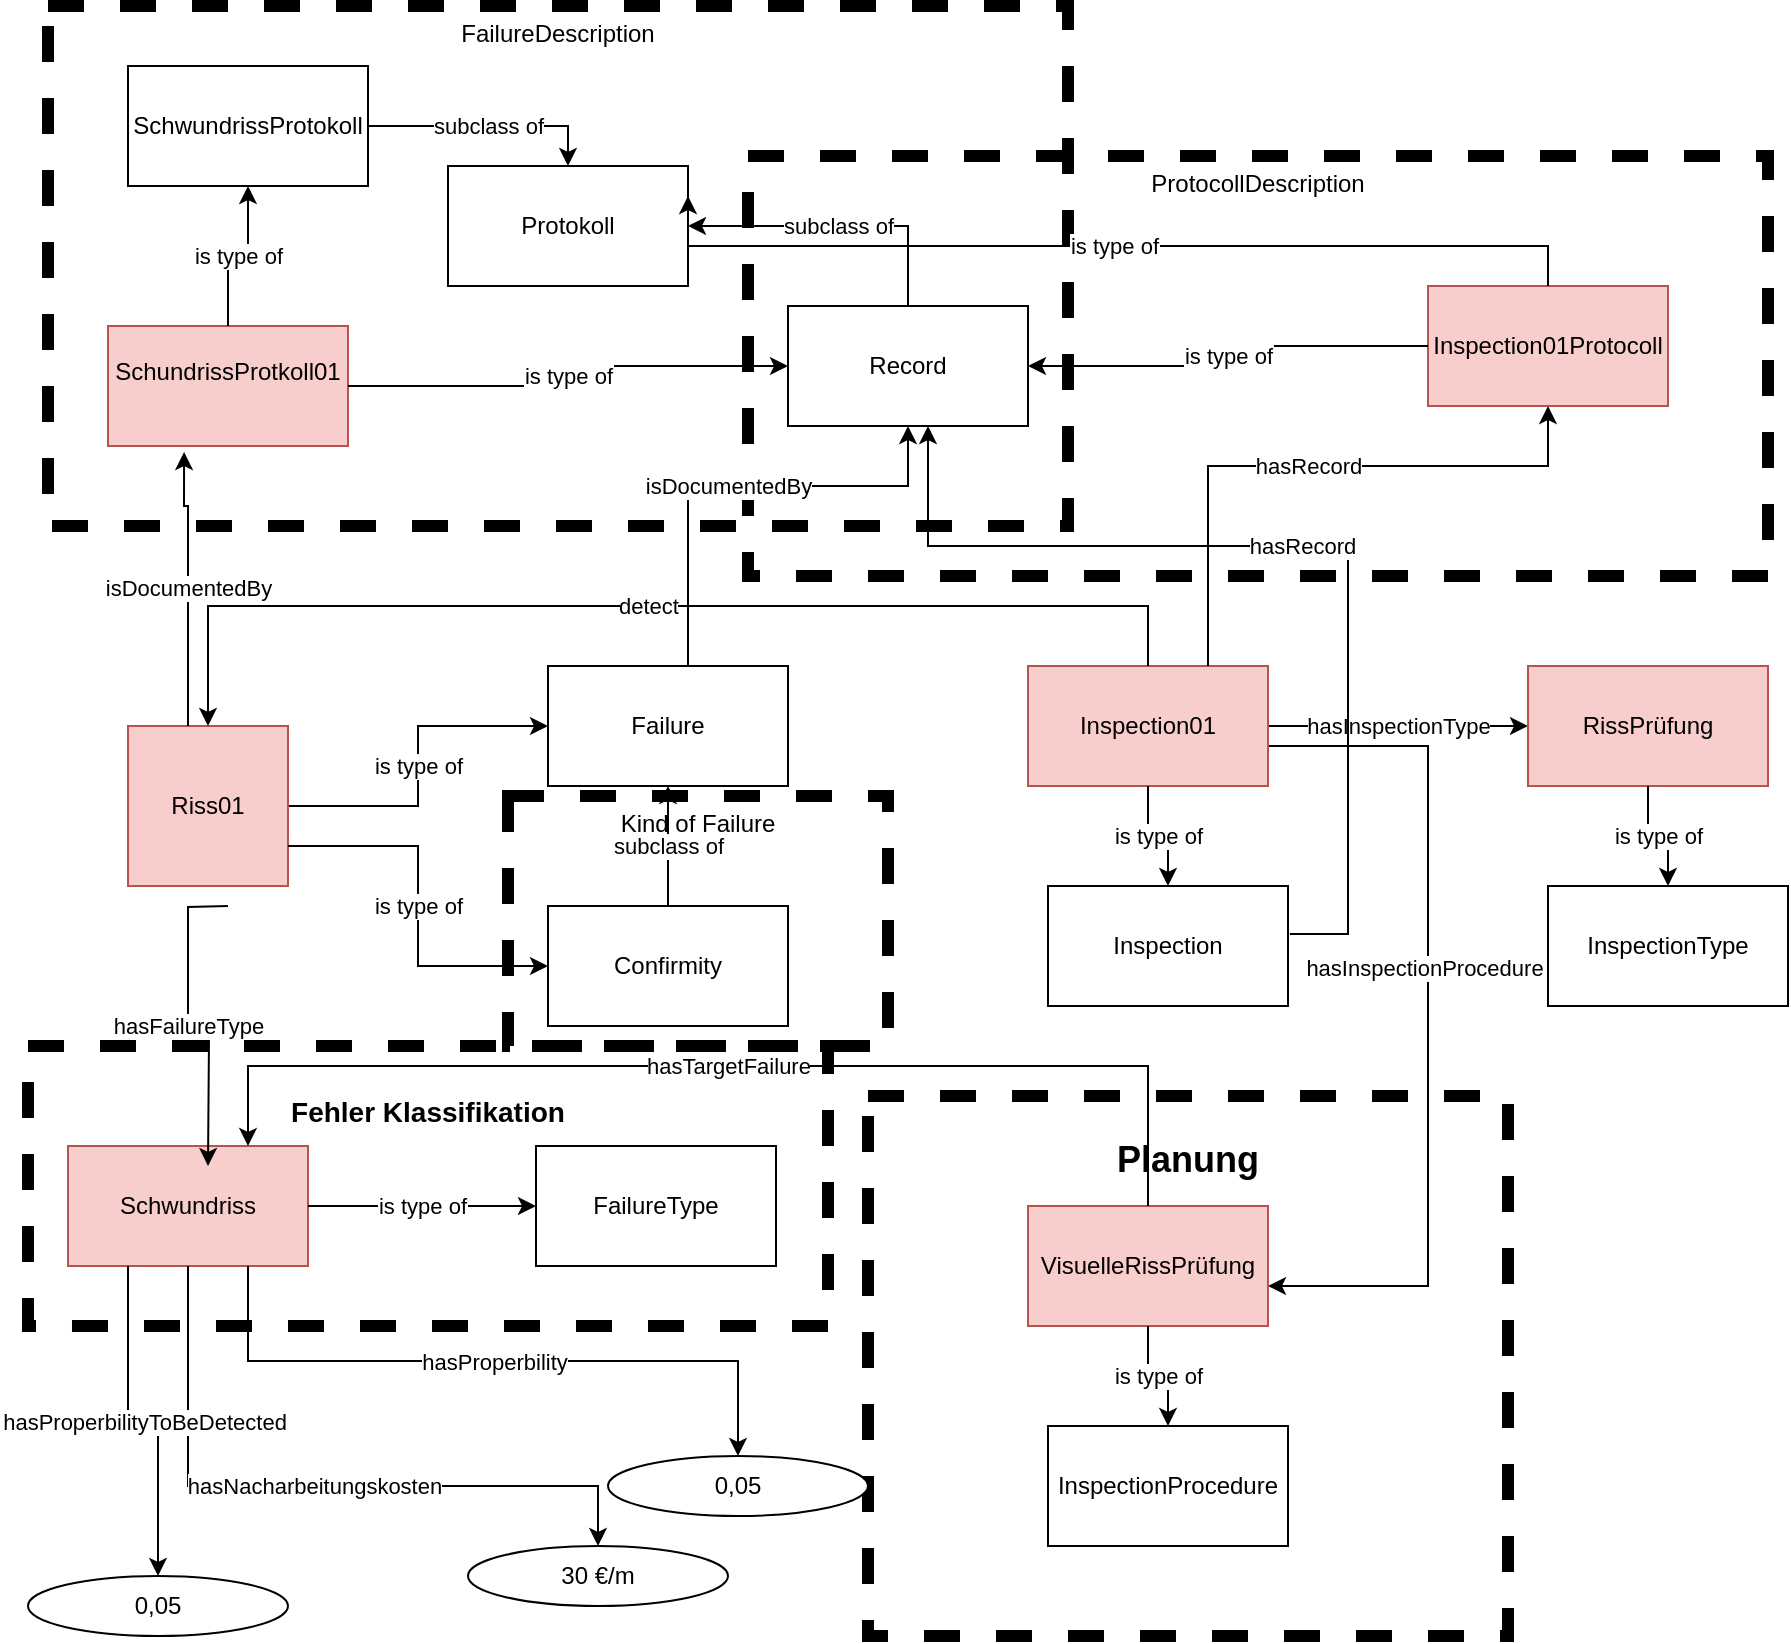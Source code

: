 <mxfile version="20.4.0" type="github">
  <diagram id="3wBXSge-cAHv2GRjSBxU" name="Seite-1">
    <mxGraphModel dx="1038" dy="1705" grid="1" gridSize="10" guides="1" tooltips="1" connect="1" arrows="1" fold="1" page="1" pageScale="1" pageWidth="827" pageHeight="1169" math="0" shadow="0">
      <root>
        <mxCell id="0" />
        <mxCell id="1" parent="0" />
        <mxCell id="Tn2vft9ix7Atuxw_kMJM-29" value="Kind of Failure" style="rounded=0;whiteSpace=wrap;html=1;glass=0;strokeWidth=6;dashed=1;perimeterSpacing=6;gradientColor=none;fillColor=none;verticalAlign=top;" parent="1" vertex="1">
          <mxGeometry x="280" y="165" width="190" height="125" as="geometry" />
        </mxCell>
        <mxCell id="Tn2vft9ix7Atuxw_kMJM-40" value="ProtocollDescription" style="rounded=0;whiteSpace=wrap;html=1;glass=0;strokeWidth=6;dashed=1;perimeterSpacing=6;gradientColor=none;fillColor=none;verticalAlign=top;" parent="1" vertex="1">
          <mxGeometry x="400" y="-155" width="510" height="210" as="geometry" />
        </mxCell>
        <mxCell id="Tn2vft9ix7Atuxw_kMJM-27" value="&lt;h2&gt;&lt;font style=&quot;font-size: 14px; line-height: 1.3;&quot;&gt;Fehler Klassifikation&lt;/font&gt;&lt;/h2&gt;" style="rounded=0;whiteSpace=wrap;html=1;glass=0;strokeWidth=6;dashed=1;perimeterSpacing=6;gradientColor=none;fillColor=none;verticalAlign=top;" parent="1" vertex="1">
          <mxGeometry x="40" y="290" width="400" height="140" as="geometry" />
        </mxCell>
        <mxCell id="Tn2vft9ix7Atuxw_kMJM-28" value="&lt;h2&gt;Planung&lt;/h2&gt;" style="rounded=0;whiteSpace=wrap;html=1;glass=0;strokeWidth=6;dashed=1;perimeterSpacing=6;gradientColor=none;fillColor=none;verticalAlign=top;" parent="1" vertex="1">
          <mxGeometry x="460" y="315" width="320" height="270" as="geometry" />
        </mxCell>
        <mxCell id="Tn2vft9ix7Atuxw_kMJM-2" value="is type of" style="edgeStyle=orthogonalEdgeStyle;rounded=0;orthogonalLoop=1;jettySize=auto;html=1;" parent="1" source="Tn2vft9ix7Atuxw_kMJM-1" target="Tn2vft9ix7Atuxw_kMJM-7" edge="1">
          <mxGeometry relative="1" as="geometry">
            <mxPoint x="360" y="140" as="targetPoint" />
          </mxGeometry>
        </mxCell>
        <mxCell id="Tn2vft9ix7Atuxw_kMJM-1" value="&lt;div&gt;Riss01&lt;/div&gt;" style="whiteSpace=wrap;html=1;aspect=fixed;flipH=0;flipV=1;fillColor=#f8cecc;strokeColor=#b85450;" parent="1" vertex="1">
          <mxGeometry x="90" y="130" width="80" height="80" as="geometry" />
        </mxCell>
        <mxCell id="Tn2vft9ix7Atuxw_kMJM-10" value="subclass of" style="edgeStyle=orthogonalEdgeStyle;rounded=0;orthogonalLoop=1;jettySize=auto;html=1;entryX=0.5;entryY=1;entryDx=0;entryDy=0;exitX=0.5;exitY=0;exitDx=0;exitDy=0;" parent="1" source="Tn2vft9ix7Atuxw_kMJM-9" target="Tn2vft9ix7Atuxw_kMJM-7" edge="1">
          <mxGeometry relative="1" as="geometry">
            <mxPoint x="420" y="180" as="sourcePoint" />
          </mxGeometry>
        </mxCell>
        <mxCell id="Tn2vft9ix7Atuxw_kMJM-7" value="Failure" style="rounded=0;whiteSpace=wrap;html=1;" parent="1" vertex="1">
          <mxGeometry x="300" y="100" width="120" height="60" as="geometry" />
        </mxCell>
        <mxCell id="Tn2vft9ix7Atuxw_kMJM-8" value="is type of" style="edgeStyle=orthogonalEdgeStyle;rounded=0;orthogonalLoop=1;jettySize=auto;html=1;exitX=1;exitY=0.75;exitDx=0;exitDy=0;entryX=0;entryY=0.5;entryDx=0;entryDy=0;" parent="1" source="Tn2vft9ix7Atuxw_kMJM-1" target="Tn2vft9ix7Atuxw_kMJM-9" edge="1">
          <mxGeometry relative="1" as="geometry">
            <mxPoint x="460" y="220" as="targetPoint" />
            <mxPoint x="240" y="150" as="sourcePoint" />
          </mxGeometry>
        </mxCell>
        <mxCell id="Tn2vft9ix7Atuxw_kMJM-9" value="Confirmity" style="rounded=0;whiteSpace=wrap;html=1;" parent="1" vertex="1">
          <mxGeometry x="300" y="220" width="120" height="60" as="geometry" />
        </mxCell>
        <mxCell id="Tn2vft9ix7Atuxw_kMJM-11" value="hasInspectionType" style="edgeStyle=orthogonalEdgeStyle;rounded=0;orthogonalLoop=1;jettySize=auto;html=1;exitX=1;exitY=0.5;exitDx=0;exitDy=0;entryX=0;entryY=0.5;entryDx=0;entryDy=0;" parent="1" source="Tn2vft9ix7Atuxw_kMJM-15" edge="1" target="mzHPEcnl7w1M8_bxEh7E-2">
          <mxGeometry relative="1" as="geometry">
            <mxPoint x="120" y="340" as="targetPoint" />
            <mxPoint x="140" y="340" as="sourcePoint" />
            <Array as="points">
              <mxPoint x="720" y="130" />
              <mxPoint x="720" y="130" />
            </Array>
          </mxGeometry>
        </mxCell>
        <mxCell id="Tn2vft9ix7Atuxw_kMJM-12" value="Schwundriss" style="rounded=0;whiteSpace=wrap;html=1;fillColor=#f8cecc;strokeColor=#b85450;" parent="1" vertex="1">
          <mxGeometry x="60" y="340" width="120" height="60" as="geometry" />
        </mxCell>
        <mxCell id="Tn2vft9ix7Atuxw_kMJM-13" value="is type of" style="edgeStyle=orthogonalEdgeStyle;rounded=0;orthogonalLoop=1;jettySize=auto;html=1;exitX=1;exitY=0.5;exitDx=0;exitDy=0;entryX=0;entryY=0.5;entryDx=0;entryDy=0;" parent="1" source="Tn2vft9ix7Atuxw_kMJM-12" target="Tn2vft9ix7Atuxw_kMJM-14" edge="1">
          <mxGeometry relative="1" as="geometry">
            <mxPoint x="500" y="370" as="targetPoint" />
            <mxPoint x="200" y="340" as="sourcePoint" />
          </mxGeometry>
        </mxCell>
        <mxCell id="Tn2vft9ix7Atuxw_kMJM-14" value="FailureType" style="rounded=0;whiteSpace=wrap;html=1;" parent="1" vertex="1">
          <mxGeometry x="294" y="340" width="120" height="60" as="geometry" />
        </mxCell>
        <mxCell id="mzHPEcnl7w1M8_bxEh7E-5" style="edgeStyle=orthogonalEdgeStyle;rounded=0;orthogonalLoop=1;jettySize=auto;html=1;" edge="1" parent="1">
          <mxGeometry relative="1" as="geometry">
            <mxPoint x="660" y="140" as="sourcePoint" />
            <mxPoint x="660" y="410" as="targetPoint" />
            <Array as="points">
              <mxPoint x="740" y="140" />
              <mxPoint x="740" y="410" />
            </Array>
          </mxGeometry>
        </mxCell>
        <mxCell id="mzHPEcnl7w1M8_bxEh7E-6" value="&lt;div&gt;hasInspectionProcedure&lt;/div&gt;" style="edgeLabel;html=1;align=center;verticalAlign=middle;resizable=0;points=[];" vertex="1" connectable="0" parent="mzHPEcnl7w1M8_bxEh7E-5">
          <mxGeometry x="-0.112" y="-2" relative="1" as="geometry">
            <mxPoint as="offset" />
          </mxGeometry>
        </mxCell>
        <mxCell id="Tn2vft9ix7Atuxw_kMJM-15" value="Inspection01" style="rounded=0;whiteSpace=wrap;html=1;fillColor=#f8cecc;strokeColor=#b85450;" parent="1" vertex="1">
          <mxGeometry x="540" y="100" width="120" height="60" as="geometry" />
        </mxCell>
        <mxCell id="Tn2vft9ix7Atuxw_kMJM-16" value="&lt;div&gt;detect&lt;/div&gt;" style="edgeStyle=orthogonalEdgeStyle;rounded=0;orthogonalLoop=1;jettySize=auto;html=1;exitX=0.5;exitY=0;exitDx=0;exitDy=0;" parent="1" source="Tn2vft9ix7Atuxw_kMJM-15" edge="1">
          <mxGeometry relative="1" as="geometry">
            <mxPoint x="130" y="130" as="targetPoint" />
            <mxPoint x="130" y="220" as="sourcePoint" />
            <Array as="points">
              <mxPoint x="600" y="70" />
              <mxPoint x="130" y="70" />
            </Array>
          </mxGeometry>
        </mxCell>
        <mxCell id="Tn2vft9ix7Atuxw_kMJM-17" value="Inspection" style="rounded=0;whiteSpace=wrap;html=1;" parent="1" vertex="1">
          <mxGeometry x="550" y="210" width="120" height="60" as="geometry" />
        </mxCell>
        <mxCell id="Tn2vft9ix7Atuxw_kMJM-18" value="is type of" style="edgeStyle=orthogonalEdgeStyle;rounded=0;orthogonalLoop=1;jettySize=auto;html=1;entryX=0.5;entryY=0;entryDx=0;entryDy=0;exitX=0.5;exitY=1;exitDx=0;exitDy=0;" parent="1" source="Tn2vft9ix7Atuxw_kMJM-15" target="Tn2vft9ix7Atuxw_kMJM-17" edge="1">
          <mxGeometry relative="1" as="geometry">
            <mxPoint x="310" y="140" as="targetPoint" />
            <mxPoint x="170" y="180" as="sourcePoint" />
          </mxGeometry>
        </mxCell>
        <mxCell id="Tn2vft9ix7Atuxw_kMJM-21" value="VisuelleRissPrüfung" style="rounded=0;whiteSpace=wrap;html=1;fillColor=#f8cecc;strokeColor=#b85450;" parent="1" vertex="1">
          <mxGeometry x="540" y="370" width="120" height="60" as="geometry" />
        </mxCell>
        <mxCell id="Tn2vft9ix7Atuxw_kMJM-22" value="hasTargetFailure" style="edgeStyle=orthogonalEdgeStyle;rounded=0;orthogonalLoop=1;jettySize=auto;html=1;exitX=0.5;exitY=0;exitDx=0;exitDy=0;" parent="1" source="Tn2vft9ix7Atuxw_kMJM-21" edge="1">
          <mxGeometry relative="1" as="geometry">
            <mxPoint x="150" y="340" as="targetPoint" />
            <mxPoint x="130" y="490" as="sourcePoint" />
            <Array as="points">
              <mxPoint x="600" y="300" />
              <mxPoint x="150" y="300" />
              <mxPoint x="150" y="340" />
            </Array>
          </mxGeometry>
        </mxCell>
        <mxCell id="Tn2vft9ix7Atuxw_kMJM-23" value="InspectionProcedure" style="rounded=0;whiteSpace=wrap;html=1;" parent="1" vertex="1">
          <mxGeometry x="550" y="480" width="120" height="60" as="geometry" />
        </mxCell>
        <mxCell id="Tn2vft9ix7Atuxw_kMJM-24" value="is type of" style="edgeStyle=orthogonalEdgeStyle;rounded=0;orthogonalLoop=1;jettySize=auto;html=1;entryX=0.5;entryY=0;entryDx=0;entryDy=0;exitX=0.5;exitY=1;exitDx=0;exitDy=0;" parent="1" source="Tn2vft9ix7Atuxw_kMJM-21" target="Tn2vft9ix7Atuxw_kMJM-23" edge="1">
          <mxGeometry relative="1" as="geometry">
            <mxPoint x="310" y="410" as="targetPoint" />
            <mxPoint x="170" y="450" as="sourcePoint" />
          </mxGeometry>
        </mxCell>
        <mxCell id="Tn2vft9ix7Atuxw_kMJM-25" value="&lt;div&gt;0,05&lt;/div&gt;" style="ellipse;whiteSpace=wrap;html=1;" parent="1" vertex="1">
          <mxGeometry x="330" y="495" width="130" height="30" as="geometry" />
        </mxCell>
        <mxCell id="Tn2vft9ix7Atuxw_kMJM-26" value="hasProperbility" style="edgeStyle=orthogonalEdgeStyle;rounded=0;orthogonalLoop=1;jettySize=auto;html=1;exitX=0.75;exitY=1;exitDx=0;exitDy=0;entryX=0.5;entryY=0;entryDx=0;entryDy=0;" parent="1" source="Tn2vft9ix7Atuxw_kMJM-12" target="Tn2vft9ix7Atuxw_kMJM-25" edge="1">
          <mxGeometry relative="1" as="geometry">
            <mxPoint x="304" y="380" as="targetPoint" />
            <mxPoint x="190" y="380" as="sourcePoint" />
          </mxGeometry>
        </mxCell>
        <mxCell id="Tn2vft9ix7Atuxw_kMJM-30" value="FailureDescription" style="rounded=0;whiteSpace=wrap;html=1;glass=0;strokeWidth=6;dashed=1;perimeterSpacing=6;gradientColor=none;fillColor=none;verticalAlign=top;" parent="1" vertex="1">
          <mxGeometry x="50" y="-230" width="510" height="260" as="geometry" />
        </mxCell>
        <mxCell id="Tn2vft9ix7Atuxw_kMJM-31" value="Record" style="rounded=0;whiteSpace=wrap;html=1;" parent="1" vertex="1">
          <mxGeometry x="420" y="-80" width="120" height="60" as="geometry" />
        </mxCell>
        <mxCell id="Tn2vft9ix7Atuxw_kMJM-32" value="&lt;div&gt;SchundrissProtkoll01&lt;/div&gt;&lt;div&gt;&lt;br&gt;&lt;/div&gt;" style="rounded=0;whiteSpace=wrap;html=1;fillColor=#f8cecc;strokeColor=#b85450;" parent="1" vertex="1">
          <mxGeometry x="80" y="-70" width="120" height="60" as="geometry" />
        </mxCell>
        <mxCell id="Tn2vft9ix7Atuxw_kMJM-33" value="is type of" style="edgeStyle=orthogonalEdgeStyle;rounded=0;orthogonalLoop=1;jettySize=auto;html=1;exitX=1;exitY=0.5;exitDx=0;exitDy=0;entryX=0;entryY=0.5;entryDx=0;entryDy=0;" parent="1" source="Tn2vft9ix7Atuxw_kMJM-32" target="Tn2vft9ix7Atuxw_kMJM-31" edge="1">
          <mxGeometry relative="1" as="geometry">
            <mxPoint x="370" y="-70" as="targetPoint" />
            <mxPoint x="230" y="-30" as="sourcePoint" />
          </mxGeometry>
        </mxCell>
        <mxCell id="Tn2vft9ix7Atuxw_kMJM-34" value="isDocumentedBy" style="edgeStyle=orthogonalEdgeStyle;rounded=0;orthogonalLoop=1;jettySize=auto;html=1;exitX=0.5;exitY=0;exitDx=0;exitDy=0;entryX=0.5;entryY=1;entryDx=0;entryDy=0;" parent="1" source="Tn2vft9ix7Atuxw_kMJM-7" target="Tn2vft9ix7Atuxw_kMJM-31" edge="1">
          <mxGeometry relative="1" as="geometry">
            <mxPoint x="140" y="140" as="targetPoint" />
            <mxPoint x="610" y="110" as="sourcePoint" />
            <Array as="points">
              <mxPoint x="370" y="100" />
              <mxPoint x="370" y="10" />
              <mxPoint x="480" y="10" />
            </Array>
          </mxGeometry>
        </mxCell>
        <mxCell id="Tn2vft9ix7Atuxw_kMJM-35" value="hasRecord" style="edgeStyle=orthogonalEdgeStyle;rounded=0;orthogonalLoop=1;jettySize=auto;html=1;exitX=1.008;exitY=0.4;exitDx=0;exitDy=0;exitPerimeter=0;" parent="1" source="Tn2vft9ix7Atuxw_kMJM-17" target="Tn2vft9ix7Atuxw_kMJM-31" edge="1">
          <mxGeometry relative="1" as="geometry">
            <mxPoint x="490" y="-10" as="targetPoint" />
            <mxPoint x="370" y="110" as="sourcePoint" />
            <Array as="points">
              <mxPoint x="700" y="234" />
              <mxPoint x="700" y="40" />
              <mxPoint x="490" y="40" />
            </Array>
          </mxGeometry>
        </mxCell>
        <mxCell id="Tn2vft9ix7Atuxw_kMJM-36" value="Protokoll" style="rounded=0;whiteSpace=wrap;html=1;" parent="1" vertex="1">
          <mxGeometry x="250" y="-150" width="120" height="60" as="geometry" />
        </mxCell>
        <mxCell id="Tn2vft9ix7Atuxw_kMJM-37" value="is type of" style="edgeStyle=orthogonalEdgeStyle;rounded=0;orthogonalLoop=1;jettySize=auto;html=1;exitX=0.5;exitY=0;exitDx=0;exitDy=0;entryX=0.5;entryY=1;entryDx=0;entryDy=0;" parent="1" source="Tn2vft9ix7Atuxw_kMJM-32" target="Tn2vft9ix7Atuxw_kMJM-51" edge="1">
          <mxGeometry relative="1" as="geometry">
            <mxPoint x="200" y="-140" as="targetPoint" />
            <mxPoint x="30" y="-110" as="sourcePoint" />
          </mxGeometry>
        </mxCell>
        <mxCell id="Tn2vft9ix7Atuxw_kMJM-38" value="subclass of" style="edgeStyle=orthogonalEdgeStyle;rounded=0;orthogonalLoop=1;jettySize=auto;html=1;entryX=1;entryY=0.5;entryDx=0;entryDy=0;exitX=0.5;exitY=0;exitDx=0;exitDy=0;" parent="1" source="Tn2vft9ix7Atuxw_kMJM-31" target="Tn2vft9ix7Atuxw_kMJM-36" edge="1">
          <mxGeometry relative="1" as="geometry">
            <mxPoint x="370" y="230" as="sourcePoint" />
            <mxPoint x="370" y="170" as="targetPoint" />
            <Array as="points">
              <mxPoint x="480" y="-120" />
            </Array>
          </mxGeometry>
        </mxCell>
        <mxCell id="Tn2vft9ix7Atuxw_kMJM-39" value="isDocumentedBy" style="edgeStyle=orthogonalEdgeStyle;rounded=0;orthogonalLoop=1;jettySize=auto;html=1;exitX=0.5;exitY=0;exitDx=0;exitDy=0;entryX=0.317;entryY=1.05;entryDx=0;entryDy=0;entryPerimeter=0;" parent="1" target="Tn2vft9ix7Atuxw_kMJM-32" edge="1">
          <mxGeometry relative="1" as="geometry">
            <mxPoint x="120" y="-20" as="targetPoint" />
            <mxPoint x="120" y="130" as="sourcePoint" />
            <Array as="points">
              <mxPoint x="120" y="20" />
              <mxPoint x="118" y="20" />
            </Array>
          </mxGeometry>
        </mxCell>
        <mxCell id="Tn2vft9ix7Atuxw_kMJM-41" value="Inspection01Protocoll" style="rounded=0;whiteSpace=wrap;html=1;fillColor=#f8cecc;strokeColor=#b85450;" parent="1" vertex="1">
          <mxGeometry x="740" y="-90" width="120" height="60" as="geometry" />
        </mxCell>
        <mxCell id="Tn2vft9ix7Atuxw_kMJM-43" value="hasRecord" style="edgeStyle=orthogonalEdgeStyle;rounded=0;orthogonalLoop=1;jettySize=auto;html=1;exitX=0.75;exitY=0;exitDx=0;exitDy=0;entryX=0.5;entryY=1;entryDx=0;entryDy=0;" parent="1" source="Tn2vft9ix7Atuxw_kMJM-15" target="Tn2vft9ix7Atuxw_kMJM-41" edge="1">
          <mxGeometry relative="1" as="geometry">
            <mxPoint x="500" y="-10" as="targetPoint" />
            <mxPoint x="680.96" y="244" as="sourcePoint" />
            <Array as="points">
              <mxPoint x="630" />
              <mxPoint x="800" />
            </Array>
          </mxGeometry>
        </mxCell>
        <mxCell id="Tn2vft9ix7Atuxw_kMJM-44" value="is type of" style="edgeStyle=orthogonalEdgeStyle;rounded=0;orthogonalLoop=1;jettySize=auto;html=1;exitX=0.5;exitY=0;exitDx=0;exitDy=0;entryX=1;entryY=0.25;entryDx=0;entryDy=0;" parent="1" source="Tn2vft9ix7Atuxw_kMJM-41" target="Tn2vft9ix7Atuxw_kMJM-36" edge="1">
          <mxGeometry relative="1" as="geometry">
            <mxPoint x="260" y="-110" as="targetPoint" />
            <mxPoint x="150" y="-60" as="sourcePoint" />
            <Array as="points">
              <mxPoint x="800" y="-110" />
              <mxPoint x="370" y="-110" />
            </Array>
          </mxGeometry>
        </mxCell>
        <mxCell id="Tn2vft9ix7Atuxw_kMJM-45" value="30 €/m" style="ellipse;whiteSpace=wrap;html=1;" parent="1" vertex="1">
          <mxGeometry x="260" y="540" width="130" height="30" as="geometry" />
        </mxCell>
        <mxCell id="Tn2vft9ix7Atuxw_kMJM-46" value="hasNacharbeitungskosten" style="edgeStyle=orthogonalEdgeStyle;rounded=0;orthogonalLoop=1;jettySize=auto;html=1;entryX=0.5;entryY=0;entryDx=0;entryDy=0;" parent="1" source="Tn2vft9ix7Atuxw_kMJM-12" target="Tn2vft9ix7Atuxw_kMJM-45" edge="1">
          <mxGeometry relative="1" as="geometry">
            <mxPoint x="545" y="560" as="targetPoint" />
            <mxPoint x="160" y="410" as="sourcePoint" />
            <Array as="points">
              <mxPoint x="120" y="510" />
              <mxPoint x="325" y="510" />
            </Array>
          </mxGeometry>
        </mxCell>
        <mxCell id="Tn2vft9ix7Atuxw_kMJM-47" value="is type of" style="edgeStyle=orthogonalEdgeStyle;rounded=0;orthogonalLoop=1;jettySize=auto;html=1;exitX=0;exitY=0.5;exitDx=0;exitDy=0;entryX=1;entryY=0.5;entryDx=0;entryDy=0;" parent="1" source="Tn2vft9ix7Atuxw_kMJM-41" target="Tn2vft9ix7Atuxw_kMJM-31" edge="1">
          <mxGeometry relative="1" as="geometry">
            <mxPoint x="430" y="-40" as="targetPoint" />
            <mxPoint x="210" y="-30" as="sourcePoint" />
          </mxGeometry>
        </mxCell>
        <mxCell id="Tn2vft9ix7Atuxw_kMJM-48" value="&lt;div&gt;0,05&lt;/div&gt;" style="ellipse;whiteSpace=wrap;html=1;" parent="1" vertex="1">
          <mxGeometry x="40" y="555" width="130" height="30" as="geometry" />
        </mxCell>
        <mxCell id="Tn2vft9ix7Atuxw_kMJM-49" value="hasProperbilityToBeDetected" style="edgeStyle=orthogonalEdgeStyle;rounded=0;orthogonalLoop=1;jettySize=auto;html=1;exitX=0.25;exitY=1;exitDx=0;exitDy=0;entryX=0.5;entryY=0;entryDx=0;entryDy=0;" parent="1" source="Tn2vft9ix7Atuxw_kMJM-12" target="Tn2vft9ix7Atuxw_kMJM-48" edge="1">
          <mxGeometry relative="1" as="geometry">
            <mxPoint x="64" y="427.5" as="targetPoint" />
            <mxPoint x="-90" y="447.5" as="sourcePoint" />
          </mxGeometry>
        </mxCell>
        <mxCell id="Tn2vft9ix7Atuxw_kMJM-50" value="subclass of" style="edgeStyle=orthogonalEdgeStyle;rounded=0;orthogonalLoop=1;jettySize=auto;html=1;entryX=0.5;entryY=0;entryDx=0;entryDy=0;exitX=1;exitY=0.5;exitDx=0;exitDy=0;" parent="1" source="Tn2vft9ix7Atuxw_kMJM-51" target="Tn2vft9ix7Atuxw_kMJM-36" edge="1">
          <mxGeometry relative="1" as="geometry">
            <mxPoint x="210" y="-240" as="sourcePoint" />
            <mxPoint x="150" y="-260" as="targetPoint" />
          </mxGeometry>
        </mxCell>
        <mxCell id="Tn2vft9ix7Atuxw_kMJM-51" value="SchwundrissProtokoll" style="rounded=0;whiteSpace=wrap;html=1;" parent="1" vertex="1">
          <mxGeometry x="90" y="-200" width="120" height="60" as="geometry" />
        </mxCell>
        <mxCell id="mzHPEcnl7w1M8_bxEh7E-1" value="InspectionType" style="rounded=0;whiteSpace=wrap;html=1;" vertex="1" parent="1">
          <mxGeometry x="800" y="210" width="120" height="60" as="geometry" />
        </mxCell>
        <mxCell id="mzHPEcnl7w1M8_bxEh7E-2" value="RissPrüfung" style="rounded=0;whiteSpace=wrap;html=1;fillColor=#f8cecc;strokeColor=#b85450;" vertex="1" parent="1">
          <mxGeometry x="790" y="100" width="120" height="60" as="geometry" />
        </mxCell>
        <mxCell id="mzHPEcnl7w1M8_bxEh7E-3" value="is type of" style="edgeStyle=orthogonalEdgeStyle;rounded=0;orthogonalLoop=1;jettySize=auto;html=1;entryX=0.5;entryY=0;entryDx=0;entryDy=0;exitX=0.5;exitY=1;exitDx=0;exitDy=0;" edge="1" parent="1" source="mzHPEcnl7w1M8_bxEh7E-2" target="mzHPEcnl7w1M8_bxEh7E-1">
          <mxGeometry relative="1" as="geometry">
            <mxPoint x="620" y="220" as="targetPoint" />
            <mxPoint x="610" y="170" as="sourcePoint" />
          </mxGeometry>
        </mxCell>
        <mxCell id="mzHPEcnl7w1M8_bxEh7E-4" value="hasFailureType" style="edgeStyle=orthogonalEdgeStyle;rounded=0;orthogonalLoop=1;jettySize=auto;html=1;exitX=0.5;exitY=1;exitDx=0;exitDy=0;" edge="1" parent="1">
          <mxGeometry relative="1" as="geometry">
            <mxPoint x="130" y="350" as="targetPoint" />
            <mxPoint x="140" y="220" as="sourcePoint" />
          </mxGeometry>
        </mxCell>
      </root>
    </mxGraphModel>
  </diagram>
</mxfile>
